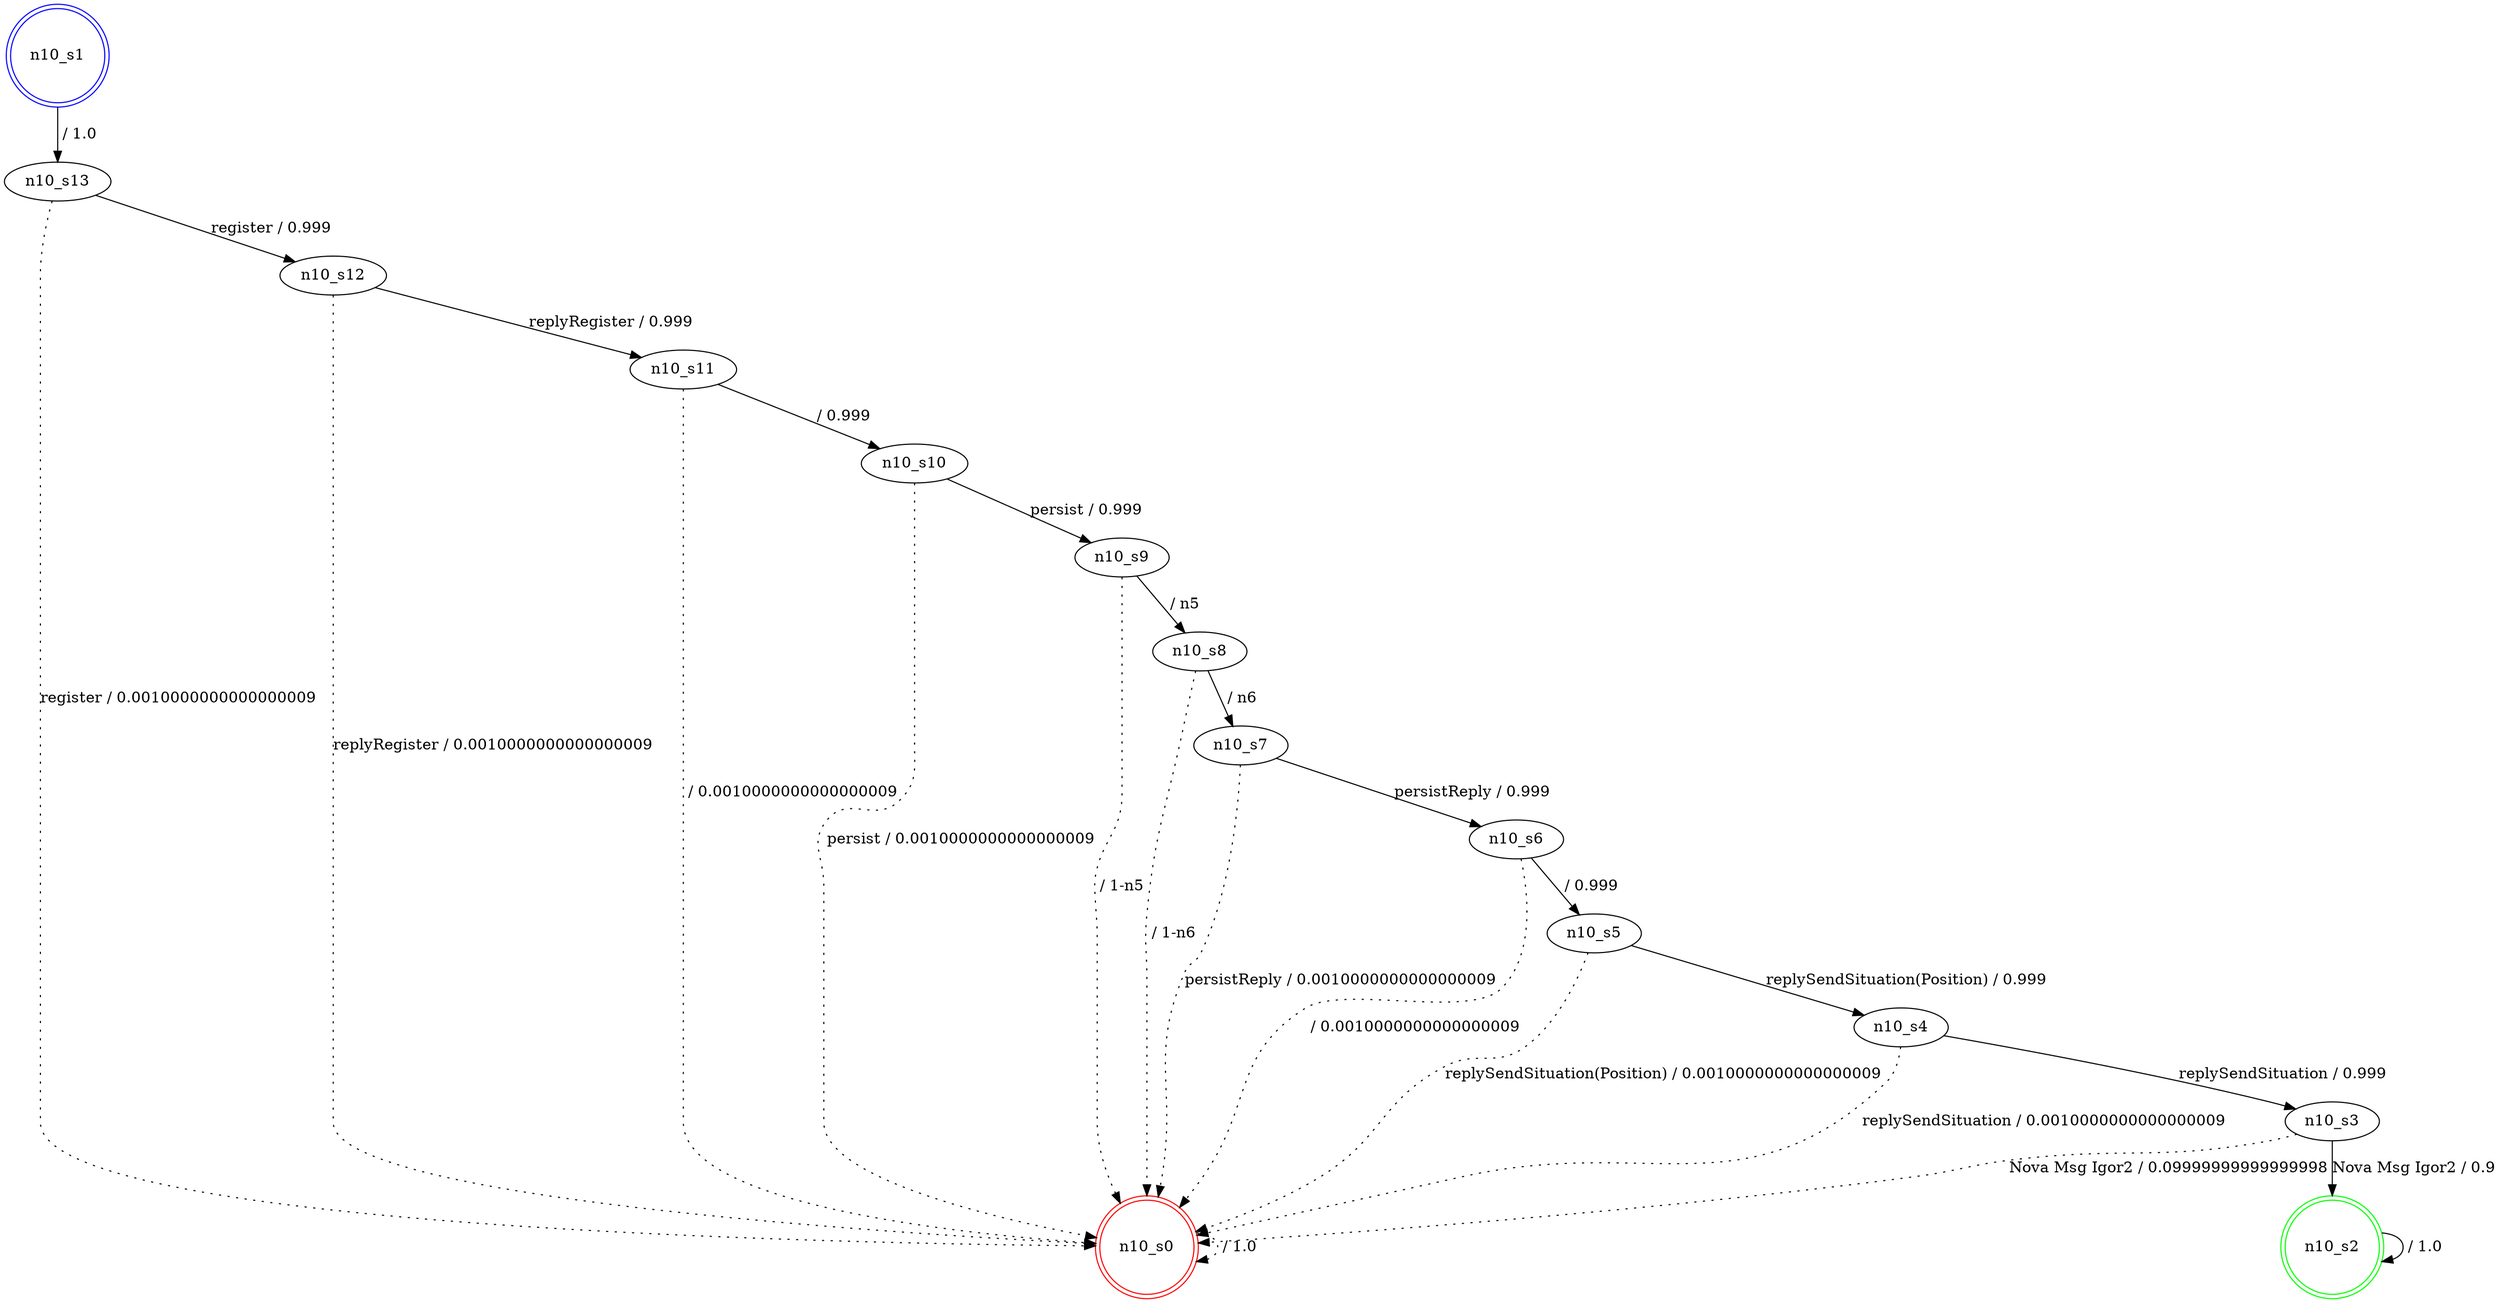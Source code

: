 digraph graphname {
n10_s0 [label="n10_s0",color=red,shape=doublecircle ];
n10_s1 [label="n10_s1",color=blue,shape=doublecircle ];
n10_s2 [label="n10_s2",color=green,shape=doublecircle ];
n10_s3 [label="n10_s3" ];
n10_s4 [label="n10_s4" ];
n10_s5 [label="n10_s5" ];
n10_s6 [label="n10_s6" ];
n10_s7 [label="n10_s7" ];
n10_s8 [label="n10_s8" ];
n10_s9 [label="n10_s9" ];
n10_s10 [label="n10_s10" ];
n10_s11 [label="n10_s11" ];
n10_s12 [label="n10_s12" ];
n10_s13 [label="n10_s13" ];
n10_s0 -> n10_s0 [label=" / 1.0", style=dotted];
n10_s1 -> n10_s13 [label=" / 1.0"];
n10_s2 -> n10_s2 [label=" / 1.0"];
n10_s3 -> n10_s2 [label="Nova Msg Igor2 / 0.9"];
n10_s3 -> n10_s0 [label="Nova Msg Igor2 / 0.09999999999999998", style=dotted];
n10_s4 -> n10_s3 [label="replySendSituation / 0.999"];
n10_s4 -> n10_s0 [label="replySendSituation / 0.0010000000000000009", style=dotted];
n10_s5 -> n10_s4 [label="replySendSituation(Position) / 0.999"];
n10_s5 -> n10_s0 [label="replySendSituation(Position) / 0.0010000000000000009", style=dotted];
n10_s6 -> n10_s5 [label=" / 0.999"];
n10_s6 -> n10_s0 [label=" / 0.0010000000000000009", style=dotted];
n10_s7 -> n10_s6 [label="persistReply / 0.999"];
n10_s7 -> n10_s0 [label="persistReply / 0.0010000000000000009", style=dotted];
n10_s8 -> n10_s7 [label=" / n6"];
n10_s8 -> n10_s0 [label=" / 1-n6", style=dotted];
n10_s9 -> n10_s8 [label=" / n5"];
n10_s9 -> n10_s0 [label=" / 1-n5", style=dotted];
n10_s10 -> n10_s9 [label="persist / 0.999"];
n10_s10 -> n10_s0 [label="persist / 0.0010000000000000009", style=dotted];
n10_s11 -> n10_s10 [label=" / 0.999"];
n10_s11 -> n10_s0 [label=" / 0.0010000000000000009", style=dotted];
n10_s12 -> n10_s11 [label="replyRegister / 0.999"];
n10_s12 -> n10_s0 [label="replyRegister / 0.0010000000000000009", style=dotted];
n10_s13 -> n10_s12 [label="register / 0.999"];
n10_s13 -> n10_s0 [label="register / 0.0010000000000000009", style=dotted];
}